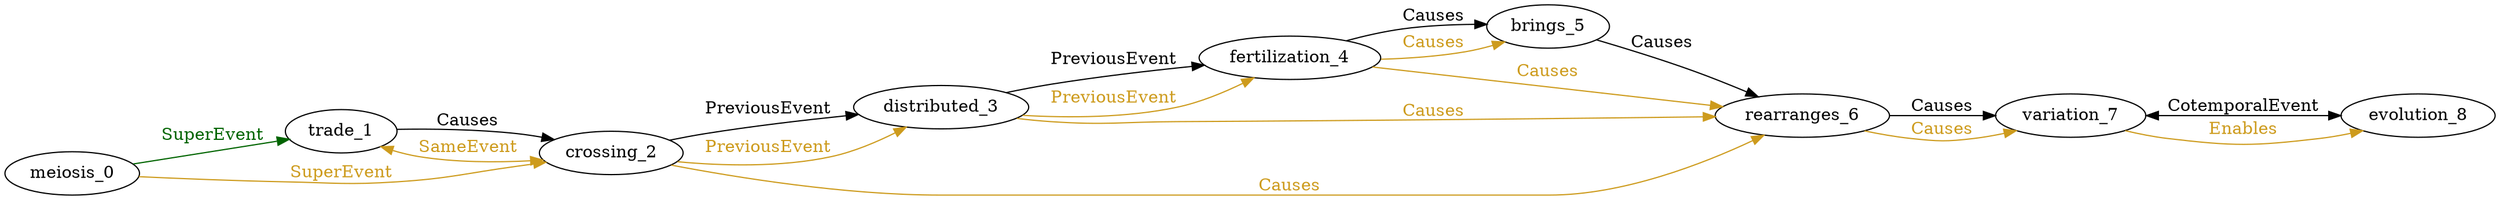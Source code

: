 digraph finite_state_machine { 
	rankdir=LR;
	size="50,50";
node0 [label = "meiosis_0"]
node1 [label = "trade_1"]
node2 [label = "crossing_2"]
node3 [label = "distributed_3"]
node4 [label = "fertilization_4"]
node5 [label = "brings_5"]
node6 [label = "rearranges_6"]
node7 [label = "variation_7"]
node8 [label = "evolution_8"]
node0 -> node2 [ label = "SuperEvent" fontcolor="goldenrod3"  color = "goldenrod3"];
node1 -> node2 [ label = "Causes" fontcolor="black"  color = "Black"];
node1 -> node2 [ label = "SameEvent" fontcolor="goldenrod3" dir = "both" color = "goldenrod3"];
node2 -> node3 [ label = "PreviousEvent" fontcolor="black"  color = "Black"];
node2 -> node3 [ label = "PreviousEvent" fontcolor="goldenrod3"  color = "goldenrod3"];
node2 -> node6 [ label = "Causes" fontcolor="goldenrod3"  color = "goldenrod3"];
node3 -> node4 [ label = "PreviousEvent" fontcolor="black"  color = "Black"];
node3 -> node4 [ label = "PreviousEvent" fontcolor="goldenrod3"  color = "goldenrod3"];
node3 -> node6 [ label = "Causes" fontcolor="goldenrod3"  color = "goldenrod3"];
node4 -> node5 [ label = "Causes" fontcolor="black"  color = "Black"];
node4 -> node5 [ label = "Causes" fontcolor="goldenrod3"  color = "goldenrod3"];
node4 -> node6 [ label = "Causes" fontcolor="goldenrod3"  color = "goldenrod3"];
node5 -> node6 [ label = "Causes" fontcolor="black"  color = "Black"];
node6 -> node7 [ label = "Causes" fontcolor="black"  color = "Black"];
node6 -> node7 [ label = "Causes" fontcolor="goldenrod3"  color = "goldenrod3"];
node7 -> node8 [ label = "CotemporalEvent" fontcolor="black" dir = "both" color = "Black"];
node7 -> node8 [ label = "Enables" fontcolor="goldenrod3"  color = "goldenrod3"];
node0 -> node1 [ label = "SuperEvent" fontcolor="darkgreen"  color = "darkgreen"];
}